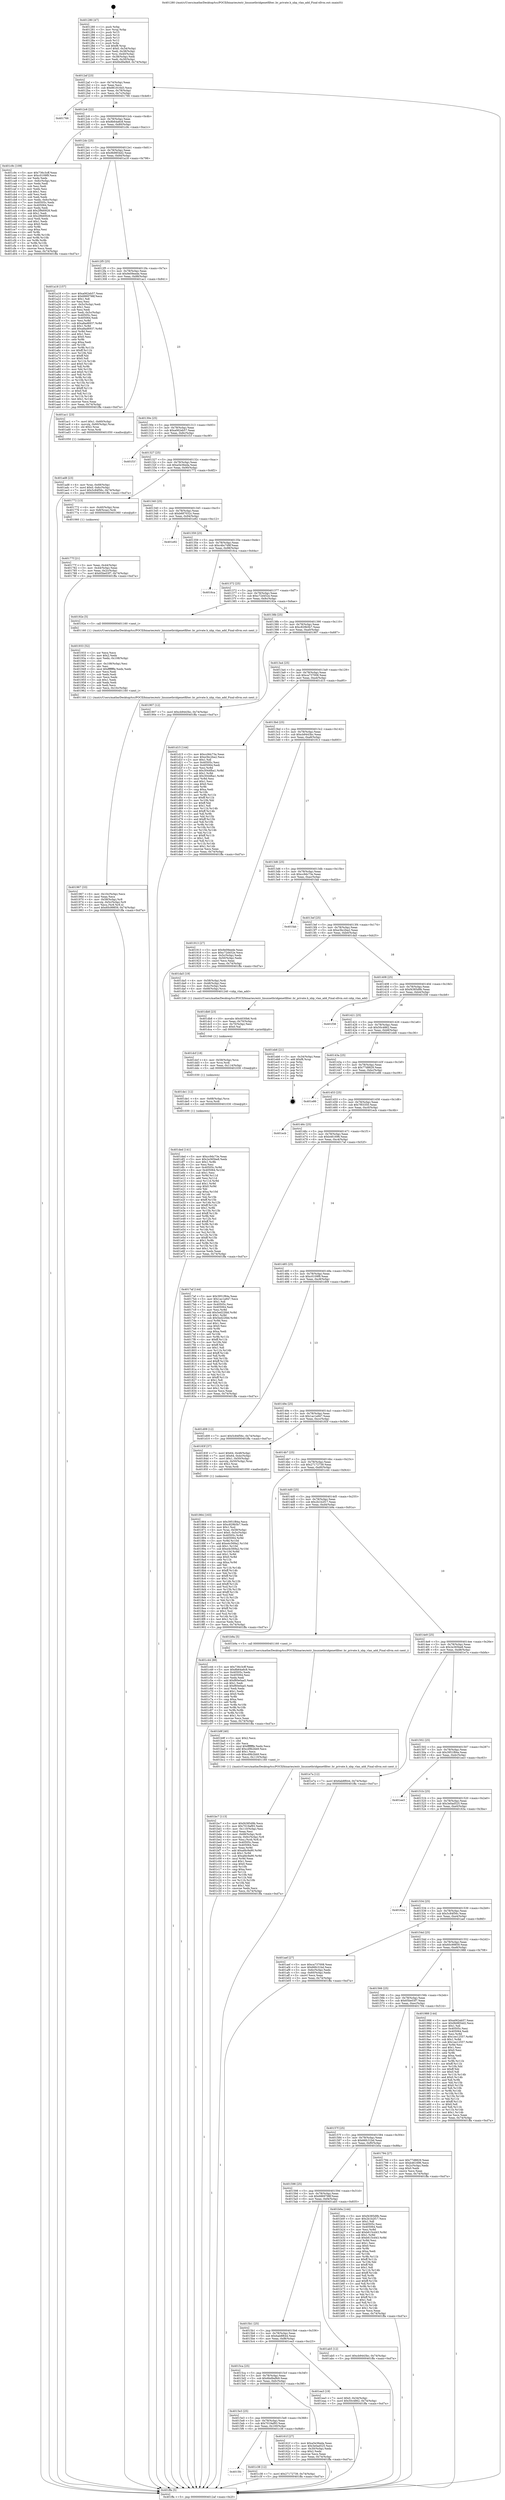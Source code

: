 digraph "0x401280" {
  label = "0x401280 (/mnt/c/Users/mathe/Desktop/tcc/POCII/binaries/extr_linuxnetbridgenetfilter..br_private.h_nbp_vlan_add_Final-ollvm.out::main(0))"
  labelloc = "t"
  node[shape=record]

  Entry [label="",width=0.3,height=0.3,shape=circle,fillcolor=black,style=filled]
  "0x4012af" [label="{
     0x4012af [23]\l
     | [instrs]\l
     &nbsp;&nbsp;0x4012af \<+3\>: mov -0x74(%rbp),%eax\l
     &nbsp;&nbsp;0x4012b2 \<+2\>: mov %eax,%ecx\l
     &nbsp;&nbsp;0x4012b4 \<+6\>: sub $0x861816d3,%ecx\l
     &nbsp;&nbsp;0x4012ba \<+3\>: mov %eax,-0x78(%rbp)\l
     &nbsp;&nbsp;0x4012bd \<+3\>: mov %ecx,-0x7c(%rbp)\l
     &nbsp;&nbsp;0x4012c0 \<+6\>: je 0000000000401766 \<main+0x4e6\>\l
  }"]
  "0x401766" [label="{
     0x401766\l
  }", style=dashed]
  "0x4012c6" [label="{
     0x4012c6 [22]\l
     | [instrs]\l
     &nbsp;&nbsp;0x4012c6 \<+5\>: jmp 00000000004012cb \<main+0x4b\>\l
     &nbsp;&nbsp;0x4012cb \<+3\>: mov -0x78(%rbp),%eax\l
     &nbsp;&nbsp;0x4012ce \<+5\>: sub $0x8b64a6c8,%eax\l
     &nbsp;&nbsp;0x4012d3 \<+3\>: mov %eax,-0x80(%rbp)\l
     &nbsp;&nbsp;0x4012d6 \<+6\>: je 0000000000401c9c \<main+0xa1c\>\l
  }"]
  Exit [label="",width=0.3,height=0.3,shape=circle,fillcolor=black,style=filled,peripheries=2]
  "0x401c9c" [label="{
     0x401c9c [109]\l
     | [instrs]\l
     &nbsp;&nbsp;0x401c9c \<+5\>: mov $0x736c3cff,%eax\l
     &nbsp;&nbsp;0x401ca1 \<+5\>: mov $0xc0109f9,%ecx\l
     &nbsp;&nbsp;0x401ca6 \<+2\>: xor %edx,%edx\l
     &nbsp;&nbsp;0x401ca8 \<+3\>: mov -0x6c(%rbp),%esi\l
     &nbsp;&nbsp;0x401cab \<+2\>: mov %edx,%edi\l
     &nbsp;&nbsp;0x401cad \<+2\>: sub %esi,%edi\l
     &nbsp;&nbsp;0x401caf \<+2\>: mov %edx,%esi\l
     &nbsp;&nbsp;0x401cb1 \<+3\>: sub $0x1,%esi\l
     &nbsp;&nbsp;0x401cb4 \<+2\>: add %esi,%edi\l
     &nbsp;&nbsp;0x401cb6 \<+2\>: sub %edi,%edx\l
     &nbsp;&nbsp;0x401cb8 \<+3\>: mov %edx,-0x6c(%rbp)\l
     &nbsp;&nbsp;0x401cbb \<+7\>: mov 0x40505c,%edx\l
     &nbsp;&nbsp;0x401cc2 \<+7\>: mov 0x405064,%esi\l
     &nbsp;&nbsp;0x401cc9 \<+2\>: mov %edx,%edi\l
     &nbsp;&nbsp;0x401ccb \<+6\>: add $0x2f9d0928,%edi\l
     &nbsp;&nbsp;0x401cd1 \<+3\>: sub $0x1,%edi\l
     &nbsp;&nbsp;0x401cd4 \<+6\>: sub $0x2f9d0928,%edi\l
     &nbsp;&nbsp;0x401cda \<+3\>: imul %edi,%edx\l
     &nbsp;&nbsp;0x401cdd \<+3\>: and $0x1,%edx\l
     &nbsp;&nbsp;0x401ce0 \<+3\>: cmp $0x0,%edx\l
     &nbsp;&nbsp;0x401ce3 \<+4\>: sete %r8b\l
     &nbsp;&nbsp;0x401ce7 \<+3\>: cmp $0xa,%esi\l
     &nbsp;&nbsp;0x401cea \<+4\>: setl %r9b\l
     &nbsp;&nbsp;0x401cee \<+3\>: mov %r8b,%r10b\l
     &nbsp;&nbsp;0x401cf1 \<+3\>: and %r9b,%r10b\l
     &nbsp;&nbsp;0x401cf4 \<+3\>: xor %r9b,%r8b\l
     &nbsp;&nbsp;0x401cf7 \<+3\>: or %r8b,%r10b\l
     &nbsp;&nbsp;0x401cfa \<+4\>: test $0x1,%r10b\l
     &nbsp;&nbsp;0x401cfe \<+3\>: cmovne %ecx,%eax\l
     &nbsp;&nbsp;0x401d01 \<+3\>: mov %eax,-0x74(%rbp)\l
     &nbsp;&nbsp;0x401d04 \<+5\>: jmp 0000000000401ffa \<main+0xd7a\>\l
  }"]
  "0x4012dc" [label="{
     0x4012dc [25]\l
     | [instrs]\l
     &nbsp;&nbsp;0x4012dc \<+5\>: jmp 00000000004012e1 \<main+0x61\>\l
     &nbsp;&nbsp;0x4012e1 \<+3\>: mov -0x78(%rbp),%eax\l
     &nbsp;&nbsp;0x4012e4 \<+5\>: sub $0x9b9854d2,%eax\l
     &nbsp;&nbsp;0x4012e9 \<+6\>: mov %eax,-0x84(%rbp)\l
     &nbsp;&nbsp;0x4012ef \<+6\>: je 0000000000401a18 \<main+0x798\>\l
  }"]
  "0x401ded" [label="{
     0x401ded [141]\l
     | [instrs]\l
     &nbsp;&nbsp;0x401ded \<+5\>: mov $0xcc9dc73e,%eax\l
     &nbsp;&nbsp;0x401df2 \<+5\>: mov $0x2e365be8,%edx\l
     &nbsp;&nbsp;0x401df7 \<+3\>: mov $0x1,%r8b\l
     &nbsp;&nbsp;0x401dfa \<+2\>: xor %esi,%esi\l
     &nbsp;&nbsp;0x401dfc \<+8\>: mov 0x40505c,%r9d\l
     &nbsp;&nbsp;0x401e04 \<+8\>: mov 0x405064,%r10d\l
     &nbsp;&nbsp;0x401e0c \<+3\>: sub $0x1,%esi\l
     &nbsp;&nbsp;0x401e0f \<+3\>: mov %r9d,%r11d\l
     &nbsp;&nbsp;0x401e12 \<+3\>: add %esi,%r11d\l
     &nbsp;&nbsp;0x401e15 \<+4\>: imul %r11d,%r9d\l
     &nbsp;&nbsp;0x401e19 \<+4\>: and $0x1,%r9d\l
     &nbsp;&nbsp;0x401e1d \<+4\>: cmp $0x0,%r9d\l
     &nbsp;&nbsp;0x401e21 \<+3\>: sete %bl\l
     &nbsp;&nbsp;0x401e24 \<+4\>: cmp $0xa,%r10d\l
     &nbsp;&nbsp;0x401e28 \<+4\>: setl %r14b\l
     &nbsp;&nbsp;0x401e2c \<+3\>: mov %bl,%r15b\l
     &nbsp;&nbsp;0x401e2f \<+4\>: xor $0xff,%r15b\l
     &nbsp;&nbsp;0x401e33 \<+3\>: mov %r14b,%r12b\l
     &nbsp;&nbsp;0x401e36 \<+4\>: xor $0xff,%r12b\l
     &nbsp;&nbsp;0x401e3a \<+4\>: xor $0x1,%r8b\l
     &nbsp;&nbsp;0x401e3e \<+3\>: mov %r15b,%r13b\l
     &nbsp;&nbsp;0x401e41 \<+4\>: and $0xff,%r13b\l
     &nbsp;&nbsp;0x401e45 \<+3\>: and %r8b,%bl\l
     &nbsp;&nbsp;0x401e48 \<+3\>: mov %r12b,%cl\l
     &nbsp;&nbsp;0x401e4b \<+3\>: and $0xff,%cl\l
     &nbsp;&nbsp;0x401e4e \<+3\>: and %r8b,%r14b\l
     &nbsp;&nbsp;0x401e51 \<+3\>: or %bl,%r13b\l
     &nbsp;&nbsp;0x401e54 \<+3\>: or %r14b,%cl\l
     &nbsp;&nbsp;0x401e57 \<+3\>: xor %cl,%r13b\l
     &nbsp;&nbsp;0x401e5a \<+3\>: or %r12b,%r15b\l
     &nbsp;&nbsp;0x401e5d \<+4\>: xor $0xff,%r15b\l
     &nbsp;&nbsp;0x401e61 \<+4\>: or $0x1,%r8b\l
     &nbsp;&nbsp;0x401e65 \<+3\>: and %r8b,%r15b\l
     &nbsp;&nbsp;0x401e68 \<+3\>: or %r15b,%r13b\l
     &nbsp;&nbsp;0x401e6b \<+4\>: test $0x1,%r13b\l
     &nbsp;&nbsp;0x401e6f \<+3\>: cmovne %edx,%eax\l
     &nbsp;&nbsp;0x401e72 \<+3\>: mov %eax,-0x74(%rbp)\l
     &nbsp;&nbsp;0x401e75 \<+5\>: jmp 0000000000401ffa \<main+0xd7a\>\l
  }"]
  "0x401a18" [label="{
     0x401a18 [157]\l
     | [instrs]\l
     &nbsp;&nbsp;0x401a18 \<+5\>: mov $0xa062eb57,%eax\l
     &nbsp;&nbsp;0x401a1d \<+5\>: mov $0x6869798f,%ecx\l
     &nbsp;&nbsp;0x401a22 \<+2\>: mov $0x1,%dl\l
     &nbsp;&nbsp;0x401a24 \<+2\>: xor %esi,%esi\l
     &nbsp;&nbsp;0x401a26 \<+3\>: mov -0x5c(%rbp),%edi\l
     &nbsp;&nbsp;0x401a29 \<+3\>: sub $0x1,%esi\l
     &nbsp;&nbsp;0x401a2c \<+2\>: sub %esi,%edi\l
     &nbsp;&nbsp;0x401a2e \<+3\>: mov %edi,-0x5c(%rbp)\l
     &nbsp;&nbsp;0x401a31 \<+7\>: mov 0x40505c,%esi\l
     &nbsp;&nbsp;0x401a38 \<+7\>: mov 0x405064,%edi\l
     &nbsp;&nbsp;0x401a3f \<+3\>: mov %esi,%r8d\l
     &nbsp;&nbsp;0x401a42 \<+7\>: sub $0xa8ad6937,%r8d\l
     &nbsp;&nbsp;0x401a49 \<+4\>: sub $0x1,%r8d\l
     &nbsp;&nbsp;0x401a4d \<+7\>: add $0xa8ad6937,%r8d\l
     &nbsp;&nbsp;0x401a54 \<+4\>: imul %r8d,%esi\l
     &nbsp;&nbsp;0x401a58 \<+3\>: and $0x1,%esi\l
     &nbsp;&nbsp;0x401a5b \<+3\>: cmp $0x0,%esi\l
     &nbsp;&nbsp;0x401a5e \<+4\>: sete %r9b\l
     &nbsp;&nbsp;0x401a62 \<+3\>: cmp $0xa,%edi\l
     &nbsp;&nbsp;0x401a65 \<+4\>: setl %r10b\l
     &nbsp;&nbsp;0x401a69 \<+3\>: mov %r9b,%r11b\l
     &nbsp;&nbsp;0x401a6c \<+4\>: xor $0xff,%r11b\l
     &nbsp;&nbsp;0x401a70 \<+3\>: mov %r10b,%bl\l
     &nbsp;&nbsp;0x401a73 \<+3\>: xor $0xff,%bl\l
     &nbsp;&nbsp;0x401a76 \<+3\>: xor $0x0,%dl\l
     &nbsp;&nbsp;0x401a79 \<+3\>: mov %r11b,%r14b\l
     &nbsp;&nbsp;0x401a7c \<+4\>: and $0x0,%r14b\l
     &nbsp;&nbsp;0x401a80 \<+3\>: and %dl,%r9b\l
     &nbsp;&nbsp;0x401a83 \<+3\>: mov %bl,%r15b\l
     &nbsp;&nbsp;0x401a86 \<+4\>: and $0x0,%r15b\l
     &nbsp;&nbsp;0x401a8a \<+3\>: and %dl,%r10b\l
     &nbsp;&nbsp;0x401a8d \<+3\>: or %r9b,%r14b\l
     &nbsp;&nbsp;0x401a90 \<+3\>: or %r10b,%r15b\l
     &nbsp;&nbsp;0x401a93 \<+3\>: xor %r15b,%r14b\l
     &nbsp;&nbsp;0x401a96 \<+3\>: or %bl,%r11b\l
     &nbsp;&nbsp;0x401a99 \<+4\>: xor $0xff,%r11b\l
     &nbsp;&nbsp;0x401a9d \<+3\>: or $0x0,%dl\l
     &nbsp;&nbsp;0x401aa0 \<+3\>: and %dl,%r11b\l
     &nbsp;&nbsp;0x401aa3 \<+3\>: or %r11b,%r14b\l
     &nbsp;&nbsp;0x401aa6 \<+4\>: test $0x1,%r14b\l
     &nbsp;&nbsp;0x401aaa \<+3\>: cmovne %ecx,%eax\l
     &nbsp;&nbsp;0x401aad \<+3\>: mov %eax,-0x74(%rbp)\l
     &nbsp;&nbsp;0x401ab0 \<+5\>: jmp 0000000000401ffa \<main+0xd7a\>\l
  }"]
  "0x4012f5" [label="{
     0x4012f5 [25]\l
     | [instrs]\l
     &nbsp;&nbsp;0x4012f5 \<+5\>: jmp 00000000004012fa \<main+0x7a\>\l
     &nbsp;&nbsp;0x4012fa \<+3\>: mov -0x78(%rbp),%eax\l
     &nbsp;&nbsp;0x4012fd \<+5\>: sub $0x9e09eede,%eax\l
     &nbsp;&nbsp;0x401302 \<+6\>: mov %eax,-0x88(%rbp)\l
     &nbsp;&nbsp;0x401308 \<+6\>: je 0000000000401ac1 \<main+0x841\>\l
  }"]
  "0x401de1" [label="{
     0x401de1 [12]\l
     | [instrs]\l
     &nbsp;&nbsp;0x401de1 \<+4\>: mov -0x68(%rbp),%rcx\l
     &nbsp;&nbsp;0x401de5 \<+3\>: mov %rcx,%rdi\l
     &nbsp;&nbsp;0x401de8 \<+5\>: call 0000000000401030 \<free@plt\>\l
     | [calls]\l
     &nbsp;&nbsp;0x401030 \{1\} (unknown)\l
  }"]
  "0x401ac1" [label="{
     0x401ac1 [23]\l
     | [instrs]\l
     &nbsp;&nbsp;0x401ac1 \<+7\>: movl $0x1,-0x60(%rbp)\l
     &nbsp;&nbsp;0x401ac8 \<+4\>: movslq -0x60(%rbp),%rax\l
     &nbsp;&nbsp;0x401acc \<+4\>: shl $0x2,%rax\l
     &nbsp;&nbsp;0x401ad0 \<+3\>: mov %rax,%rdi\l
     &nbsp;&nbsp;0x401ad3 \<+5\>: call 0000000000401050 \<malloc@plt\>\l
     | [calls]\l
     &nbsp;&nbsp;0x401050 \{1\} (unknown)\l
  }"]
  "0x40130e" [label="{
     0x40130e [25]\l
     | [instrs]\l
     &nbsp;&nbsp;0x40130e \<+5\>: jmp 0000000000401313 \<main+0x93\>\l
     &nbsp;&nbsp;0x401313 \<+3\>: mov -0x78(%rbp),%eax\l
     &nbsp;&nbsp;0x401316 \<+5\>: sub $0xa062eb57,%eax\l
     &nbsp;&nbsp;0x40131b \<+6\>: mov %eax,-0x8c(%rbp)\l
     &nbsp;&nbsp;0x401321 \<+6\>: je 0000000000401f1f \<main+0xc9f\>\l
  }"]
  "0x401dcf" [label="{
     0x401dcf [18]\l
     | [instrs]\l
     &nbsp;&nbsp;0x401dcf \<+4\>: mov -0x58(%rbp),%rcx\l
     &nbsp;&nbsp;0x401dd3 \<+3\>: mov %rcx,%rdi\l
     &nbsp;&nbsp;0x401dd6 \<+6\>: mov %eax,-0x114(%rbp)\l
     &nbsp;&nbsp;0x401ddc \<+5\>: call 0000000000401030 \<free@plt\>\l
     | [calls]\l
     &nbsp;&nbsp;0x401030 \{1\} (unknown)\l
  }"]
  "0x401f1f" [label="{
     0x401f1f\l
  }", style=dashed]
  "0x401327" [label="{
     0x401327 [25]\l
     | [instrs]\l
     &nbsp;&nbsp;0x401327 \<+5\>: jmp 000000000040132c \<main+0xac\>\l
     &nbsp;&nbsp;0x40132c \<+3\>: mov -0x78(%rbp),%eax\l
     &nbsp;&nbsp;0x40132f \<+5\>: sub $0xa5e36eda,%eax\l
     &nbsp;&nbsp;0x401334 \<+6\>: mov %eax,-0x90(%rbp)\l
     &nbsp;&nbsp;0x40133a \<+6\>: je 0000000000401772 \<main+0x4f2\>\l
  }"]
  "0x401db8" [label="{
     0x401db8 [23]\l
     | [instrs]\l
     &nbsp;&nbsp;0x401db8 \<+10\>: movabs $0x4030b6,%rdi\l
     &nbsp;&nbsp;0x401dc2 \<+3\>: mov %eax,-0x70(%rbp)\l
     &nbsp;&nbsp;0x401dc5 \<+3\>: mov -0x70(%rbp),%esi\l
     &nbsp;&nbsp;0x401dc8 \<+2\>: mov $0x0,%al\l
     &nbsp;&nbsp;0x401dca \<+5\>: call 0000000000401040 \<printf@plt\>\l
     | [calls]\l
     &nbsp;&nbsp;0x401040 \{1\} (unknown)\l
  }"]
  "0x401772" [label="{
     0x401772 [13]\l
     | [instrs]\l
     &nbsp;&nbsp;0x401772 \<+4\>: mov -0x40(%rbp),%rax\l
     &nbsp;&nbsp;0x401776 \<+4\>: mov 0x8(%rax),%rdi\l
     &nbsp;&nbsp;0x40177a \<+5\>: call 0000000000401060 \<atoi@plt\>\l
     | [calls]\l
     &nbsp;&nbsp;0x401060 \{1\} (unknown)\l
  }"]
  "0x401340" [label="{
     0x401340 [25]\l
     | [instrs]\l
     &nbsp;&nbsp;0x401340 \<+5\>: jmp 0000000000401345 \<main+0xc5\>\l
     &nbsp;&nbsp;0x401345 \<+3\>: mov -0x78(%rbp),%eax\l
     &nbsp;&nbsp;0x401348 \<+5\>: sub $0xb687032c,%eax\l
     &nbsp;&nbsp;0x40134d \<+6\>: mov %eax,-0x94(%rbp)\l
     &nbsp;&nbsp;0x401353 \<+6\>: je 0000000000401e92 \<main+0xc12\>\l
  }"]
  "0x4015fc" [label="{
     0x4015fc\l
  }", style=dashed]
  "0x401e92" [label="{
     0x401e92\l
  }", style=dashed]
  "0x401359" [label="{
     0x401359 [25]\l
     | [instrs]\l
     &nbsp;&nbsp;0x401359 \<+5\>: jmp 000000000040135e \<main+0xde\>\l
     &nbsp;&nbsp;0x40135e \<+3\>: mov -0x78(%rbp),%eax\l
     &nbsp;&nbsp;0x401361 \<+5\>: sub $0xc4bc7d9f,%eax\l
     &nbsp;&nbsp;0x401366 \<+6\>: mov %eax,-0x98(%rbp)\l
     &nbsp;&nbsp;0x40136c \<+6\>: je 00000000004016ca \<main+0x44a\>\l
  }"]
  "0x401c38" [label="{
     0x401c38 [12]\l
     | [instrs]\l
     &nbsp;&nbsp;0x401c38 \<+7\>: movl $0x27172739,-0x74(%rbp)\l
     &nbsp;&nbsp;0x401c3f \<+5\>: jmp 0000000000401ffa \<main+0xd7a\>\l
  }"]
  "0x4016ca" [label="{
     0x4016ca\l
  }", style=dashed]
  "0x401372" [label="{
     0x401372 [25]\l
     | [instrs]\l
     &nbsp;&nbsp;0x401372 \<+5\>: jmp 0000000000401377 \<main+0xf7\>\l
     &nbsp;&nbsp;0x401377 \<+3\>: mov -0x78(%rbp),%eax\l
     &nbsp;&nbsp;0x40137a \<+5\>: sub $0xc72d452e,%eax\l
     &nbsp;&nbsp;0x40137f \<+6\>: mov %eax,-0x9c(%rbp)\l
     &nbsp;&nbsp;0x401385 \<+6\>: je 000000000040192e \<main+0x6ae\>\l
  }"]
  "0x401bc7" [label="{
     0x401bc7 [113]\l
     | [instrs]\l
     &nbsp;&nbsp;0x401bc7 \<+5\>: mov $0xf4385d9b,%ecx\l
     &nbsp;&nbsp;0x401bcc \<+5\>: mov $0x7019af93,%edx\l
     &nbsp;&nbsp;0x401bd1 \<+6\>: mov -0x110(%rbp),%esi\l
     &nbsp;&nbsp;0x401bd7 \<+3\>: imul %eax,%esi\l
     &nbsp;&nbsp;0x401bda \<+4\>: mov -0x68(%rbp),%rdi\l
     &nbsp;&nbsp;0x401bde \<+4\>: movslq -0x6c(%rbp),%r8\l
     &nbsp;&nbsp;0x401be2 \<+4\>: mov %esi,(%rdi,%r8,4)\l
     &nbsp;&nbsp;0x401be6 \<+7\>: mov 0x40505c,%eax\l
     &nbsp;&nbsp;0x401bed \<+7\>: mov 0x405064,%esi\l
     &nbsp;&nbsp;0x401bf4 \<+3\>: mov %eax,%r9d\l
     &nbsp;&nbsp;0x401bf7 \<+7\>: add $0xafdc9a90,%r9d\l
     &nbsp;&nbsp;0x401bfe \<+4\>: sub $0x1,%r9d\l
     &nbsp;&nbsp;0x401c02 \<+7\>: sub $0xafdc9a90,%r9d\l
     &nbsp;&nbsp;0x401c09 \<+4\>: imul %r9d,%eax\l
     &nbsp;&nbsp;0x401c0d \<+3\>: and $0x1,%eax\l
     &nbsp;&nbsp;0x401c10 \<+3\>: cmp $0x0,%eax\l
     &nbsp;&nbsp;0x401c13 \<+4\>: sete %r10b\l
     &nbsp;&nbsp;0x401c17 \<+3\>: cmp $0xa,%esi\l
     &nbsp;&nbsp;0x401c1a \<+4\>: setl %r11b\l
     &nbsp;&nbsp;0x401c1e \<+3\>: mov %r10b,%bl\l
     &nbsp;&nbsp;0x401c21 \<+3\>: and %r11b,%bl\l
     &nbsp;&nbsp;0x401c24 \<+3\>: xor %r11b,%r10b\l
     &nbsp;&nbsp;0x401c27 \<+3\>: or %r10b,%bl\l
     &nbsp;&nbsp;0x401c2a \<+3\>: test $0x1,%bl\l
     &nbsp;&nbsp;0x401c2d \<+3\>: cmovne %edx,%ecx\l
     &nbsp;&nbsp;0x401c30 \<+3\>: mov %ecx,-0x74(%rbp)\l
     &nbsp;&nbsp;0x401c33 \<+5\>: jmp 0000000000401ffa \<main+0xd7a\>\l
  }"]
  "0x40192e" [label="{
     0x40192e [5]\l
     | [instrs]\l
     &nbsp;&nbsp;0x40192e \<+5\>: call 0000000000401160 \<next_i\>\l
     | [calls]\l
     &nbsp;&nbsp;0x401160 \{1\} (/mnt/c/Users/mathe/Desktop/tcc/POCII/binaries/extr_linuxnetbridgenetfilter..br_private.h_nbp_vlan_add_Final-ollvm.out::next_i)\l
  }"]
  "0x40138b" [label="{
     0x40138b [25]\l
     | [instrs]\l
     &nbsp;&nbsp;0x40138b \<+5\>: jmp 0000000000401390 \<main+0x110\>\l
     &nbsp;&nbsp;0x401390 \<+3\>: mov -0x78(%rbp),%eax\l
     &nbsp;&nbsp;0x401393 \<+5\>: sub $0xc829b5b7,%eax\l
     &nbsp;&nbsp;0x401398 \<+6\>: mov %eax,-0xa0(%rbp)\l
     &nbsp;&nbsp;0x40139e \<+6\>: je 0000000000401907 \<main+0x687\>\l
  }"]
  "0x401b9f" [label="{
     0x401b9f [40]\l
     | [instrs]\l
     &nbsp;&nbsp;0x401b9f \<+5\>: mov $0x2,%ecx\l
     &nbsp;&nbsp;0x401ba4 \<+1\>: cltd\l
     &nbsp;&nbsp;0x401ba5 \<+2\>: idiv %ecx\l
     &nbsp;&nbsp;0x401ba7 \<+6\>: imul $0xfffffffe,%edx,%ecx\l
     &nbsp;&nbsp;0x401bad \<+6\>: add $0xcd9b2bb9,%ecx\l
     &nbsp;&nbsp;0x401bb3 \<+3\>: add $0x1,%ecx\l
     &nbsp;&nbsp;0x401bb6 \<+6\>: sub $0xcd9b2bb9,%ecx\l
     &nbsp;&nbsp;0x401bbc \<+6\>: mov %ecx,-0x110(%rbp)\l
     &nbsp;&nbsp;0x401bc2 \<+5\>: call 0000000000401160 \<next_i\>\l
     | [calls]\l
     &nbsp;&nbsp;0x401160 \{1\} (/mnt/c/Users/mathe/Desktop/tcc/POCII/binaries/extr_linuxnetbridgenetfilter..br_private.h_nbp_vlan_add_Final-ollvm.out::next_i)\l
  }"]
  "0x401907" [label="{
     0x401907 [12]\l
     | [instrs]\l
     &nbsp;&nbsp;0x401907 \<+7\>: movl $0xcb9443bc,-0x74(%rbp)\l
     &nbsp;&nbsp;0x40190e \<+5\>: jmp 0000000000401ffa \<main+0xd7a\>\l
  }"]
  "0x4013a4" [label="{
     0x4013a4 [25]\l
     | [instrs]\l
     &nbsp;&nbsp;0x4013a4 \<+5\>: jmp 00000000004013a9 \<main+0x129\>\l
     &nbsp;&nbsp;0x4013a9 \<+3\>: mov -0x78(%rbp),%eax\l
     &nbsp;&nbsp;0x4013ac \<+5\>: sub $0xca737008,%eax\l
     &nbsp;&nbsp;0x4013b1 \<+6\>: mov %eax,-0xa4(%rbp)\l
     &nbsp;&nbsp;0x4013b7 \<+6\>: je 0000000000401d15 \<main+0xa95\>\l
  }"]
  "0x401ad8" [label="{
     0x401ad8 [23]\l
     | [instrs]\l
     &nbsp;&nbsp;0x401ad8 \<+4\>: mov %rax,-0x68(%rbp)\l
     &nbsp;&nbsp;0x401adc \<+7\>: movl $0x0,-0x6c(%rbp)\l
     &nbsp;&nbsp;0x401ae3 \<+7\>: movl $0x5c84f56c,-0x74(%rbp)\l
     &nbsp;&nbsp;0x401aea \<+5\>: jmp 0000000000401ffa \<main+0xd7a\>\l
  }"]
  "0x401d15" [label="{
     0x401d15 [144]\l
     | [instrs]\l
     &nbsp;&nbsp;0x401d15 \<+5\>: mov $0xcc9dc73e,%eax\l
     &nbsp;&nbsp;0x401d1a \<+5\>: mov $0xe3bc2ba2,%ecx\l
     &nbsp;&nbsp;0x401d1f \<+2\>: mov $0x1,%dl\l
     &nbsp;&nbsp;0x401d21 \<+7\>: mov 0x40505c,%esi\l
     &nbsp;&nbsp;0x401d28 \<+7\>: mov 0x405064,%edi\l
     &nbsp;&nbsp;0x401d2f \<+3\>: mov %esi,%r8d\l
     &nbsp;&nbsp;0x401d32 \<+7\>: sub $0x3044fba1,%r8d\l
     &nbsp;&nbsp;0x401d39 \<+4\>: sub $0x1,%r8d\l
     &nbsp;&nbsp;0x401d3d \<+7\>: add $0x3044fba1,%r8d\l
     &nbsp;&nbsp;0x401d44 \<+4\>: imul %r8d,%esi\l
     &nbsp;&nbsp;0x401d48 \<+3\>: and $0x1,%esi\l
     &nbsp;&nbsp;0x401d4b \<+3\>: cmp $0x0,%esi\l
     &nbsp;&nbsp;0x401d4e \<+4\>: sete %r9b\l
     &nbsp;&nbsp;0x401d52 \<+3\>: cmp $0xa,%edi\l
     &nbsp;&nbsp;0x401d55 \<+4\>: setl %r10b\l
     &nbsp;&nbsp;0x401d59 \<+3\>: mov %r9b,%r11b\l
     &nbsp;&nbsp;0x401d5c \<+4\>: xor $0xff,%r11b\l
     &nbsp;&nbsp;0x401d60 \<+3\>: mov %r10b,%bl\l
     &nbsp;&nbsp;0x401d63 \<+3\>: xor $0xff,%bl\l
     &nbsp;&nbsp;0x401d66 \<+3\>: xor $0x1,%dl\l
     &nbsp;&nbsp;0x401d69 \<+3\>: mov %r11b,%r14b\l
     &nbsp;&nbsp;0x401d6c \<+4\>: and $0xff,%r14b\l
     &nbsp;&nbsp;0x401d70 \<+3\>: and %dl,%r9b\l
     &nbsp;&nbsp;0x401d73 \<+3\>: mov %bl,%r15b\l
     &nbsp;&nbsp;0x401d76 \<+4\>: and $0xff,%r15b\l
     &nbsp;&nbsp;0x401d7a \<+3\>: and %dl,%r10b\l
     &nbsp;&nbsp;0x401d7d \<+3\>: or %r9b,%r14b\l
     &nbsp;&nbsp;0x401d80 \<+3\>: or %r10b,%r15b\l
     &nbsp;&nbsp;0x401d83 \<+3\>: xor %r15b,%r14b\l
     &nbsp;&nbsp;0x401d86 \<+3\>: or %bl,%r11b\l
     &nbsp;&nbsp;0x401d89 \<+4\>: xor $0xff,%r11b\l
     &nbsp;&nbsp;0x401d8d \<+3\>: or $0x1,%dl\l
     &nbsp;&nbsp;0x401d90 \<+3\>: and %dl,%r11b\l
     &nbsp;&nbsp;0x401d93 \<+3\>: or %r11b,%r14b\l
     &nbsp;&nbsp;0x401d96 \<+4\>: test $0x1,%r14b\l
     &nbsp;&nbsp;0x401d9a \<+3\>: cmovne %ecx,%eax\l
     &nbsp;&nbsp;0x401d9d \<+3\>: mov %eax,-0x74(%rbp)\l
     &nbsp;&nbsp;0x401da0 \<+5\>: jmp 0000000000401ffa \<main+0xd7a\>\l
  }"]
  "0x4013bd" [label="{
     0x4013bd [25]\l
     | [instrs]\l
     &nbsp;&nbsp;0x4013bd \<+5\>: jmp 00000000004013c2 \<main+0x142\>\l
     &nbsp;&nbsp;0x4013c2 \<+3\>: mov -0x78(%rbp),%eax\l
     &nbsp;&nbsp;0x4013c5 \<+5\>: sub $0xcb9443bc,%eax\l
     &nbsp;&nbsp;0x4013ca \<+6\>: mov %eax,-0xa8(%rbp)\l
     &nbsp;&nbsp;0x4013d0 \<+6\>: je 0000000000401913 \<main+0x693\>\l
  }"]
  "0x401967" [label="{
     0x401967 [33]\l
     | [instrs]\l
     &nbsp;&nbsp;0x401967 \<+6\>: mov -0x10c(%rbp),%ecx\l
     &nbsp;&nbsp;0x40196d \<+3\>: imul %eax,%ecx\l
     &nbsp;&nbsp;0x401970 \<+4\>: mov -0x58(%rbp),%r8\l
     &nbsp;&nbsp;0x401974 \<+4\>: movslq -0x5c(%rbp),%r9\l
     &nbsp;&nbsp;0x401978 \<+4\>: mov %ecx,(%r8,%r9,4)\l
     &nbsp;&nbsp;0x40197c \<+7\>: movl $0x60c99859,-0x74(%rbp)\l
     &nbsp;&nbsp;0x401983 \<+5\>: jmp 0000000000401ffa \<main+0xd7a\>\l
  }"]
  "0x401913" [label="{
     0x401913 [27]\l
     | [instrs]\l
     &nbsp;&nbsp;0x401913 \<+5\>: mov $0x9e09eede,%eax\l
     &nbsp;&nbsp;0x401918 \<+5\>: mov $0xc72d452e,%ecx\l
     &nbsp;&nbsp;0x40191d \<+3\>: mov -0x5c(%rbp),%edx\l
     &nbsp;&nbsp;0x401920 \<+3\>: cmp -0x50(%rbp),%edx\l
     &nbsp;&nbsp;0x401923 \<+3\>: cmovl %ecx,%eax\l
     &nbsp;&nbsp;0x401926 \<+3\>: mov %eax,-0x74(%rbp)\l
     &nbsp;&nbsp;0x401929 \<+5\>: jmp 0000000000401ffa \<main+0xd7a\>\l
  }"]
  "0x4013d6" [label="{
     0x4013d6 [25]\l
     | [instrs]\l
     &nbsp;&nbsp;0x4013d6 \<+5\>: jmp 00000000004013db \<main+0x15b\>\l
     &nbsp;&nbsp;0x4013db \<+3\>: mov -0x78(%rbp),%eax\l
     &nbsp;&nbsp;0x4013de \<+5\>: sub $0xcc9dc73e,%eax\l
     &nbsp;&nbsp;0x4013e3 \<+6\>: mov %eax,-0xac(%rbp)\l
     &nbsp;&nbsp;0x4013e9 \<+6\>: je 0000000000401fab \<main+0xd2b\>\l
  }"]
  "0x401933" [label="{
     0x401933 [52]\l
     | [instrs]\l
     &nbsp;&nbsp;0x401933 \<+2\>: xor %ecx,%ecx\l
     &nbsp;&nbsp;0x401935 \<+5\>: mov $0x2,%edx\l
     &nbsp;&nbsp;0x40193a \<+6\>: mov %edx,-0x108(%rbp)\l
     &nbsp;&nbsp;0x401940 \<+1\>: cltd\l
     &nbsp;&nbsp;0x401941 \<+6\>: mov -0x108(%rbp),%esi\l
     &nbsp;&nbsp;0x401947 \<+2\>: idiv %esi\l
     &nbsp;&nbsp;0x401949 \<+6\>: imul $0xfffffffe,%edx,%edx\l
     &nbsp;&nbsp;0x40194f \<+2\>: mov %ecx,%edi\l
     &nbsp;&nbsp;0x401951 \<+2\>: sub %edx,%edi\l
     &nbsp;&nbsp;0x401953 \<+2\>: mov %ecx,%edx\l
     &nbsp;&nbsp;0x401955 \<+3\>: sub $0x1,%edx\l
     &nbsp;&nbsp;0x401958 \<+2\>: add %edx,%edi\l
     &nbsp;&nbsp;0x40195a \<+2\>: sub %edi,%ecx\l
     &nbsp;&nbsp;0x40195c \<+6\>: mov %ecx,-0x10c(%rbp)\l
     &nbsp;&nbsp;0x401962 \<+5\>: call 0000000000401160 \<next_i\>\l
     | [calls]\l
     &nbsp;&nbsp;0x401160 \{1\} (/mnt/c/Users/mathe/Desktop/tcc/POCII/binaries/extr_linuxnetbridgenetfilter..br_private.h_nbp_vlan_add_Final-ollvm.out::next_i)\l
  }"]
  "0x401fab" [label="{
     0x401fab\l
  }", style=dashed]
  "0x4013ef" [label="{
     0x4013ef [25]\l
     | [instrs]\l
     &nbsp;&nbsp;0x4013ef \<+5\>: jmp 00000000004013f4 \<main+0x174\>\l
     &nbsp;&nbsp;0x4013f4 \<+3\>: mov -0x78(%rbp),%eax\l
     &nbsp;&nbsp;0x4013f7 \<+5\>: sub $0xe3bc2ba2,%eax\l
     &nbsp;&nbsp;0x4013fc \<+6\>: mov %eax,-0xb0(%rbp)\l
     &nbsp;&nbsp;0x401402 \<+6\>: je 0000000000401da5 \<main+0xb25\>\l
  }"]
  "0x401864" [label="{
     0x401864 [163]\l
     | [instrs]\l
     &nbsp;&nbsp;0x401864 \<+5\>: mov $0x3951f84a,%ecx\l
     &nbsp;&nbsp;0x401869 \<+5\>: mov $0xc829b5b7,%edx\l
     &nbsp;&nbsp;0x40186e \<+3\>: mov $0x1,%sil\l
     &nbsp;&nbsp;0x401871 \<+4\>: mov %rax,-0x58(%rbp)\l
     &nbsp;&nbsp;0x401875 \<+7\>: movl $0x0,-0x5c(%rbp)\l
     &nbsp;&nbsp;0x40187c \<+8\>: mov 0x40505c,%r8d\l
     &nbsp;&nbsp;0x401884 \<+8\>: mov 0x405064,%r9d\l
     &nbsp;&nbsp;0x40188c \<+3\>: mov %r8d,%r10d\l
     &nbsp;&nbsp;0x40188f \<+7\>: add $0xe4c569a2,%r10d\l
     &nbsp;&nbsp;0x401896 \<+4\>: sub $0x1,%r10d\l
     &nbsp;&nbsp;0x40189a \<+7\>: sub $0xe4c569a2,%r10d\l
     &nbsp;&nbsp;0x4018a1 \<+4\>: imul %r10d,%r8d\l
     &nbsp;&nbsp;0x4018a5 \<+4\>: and $0x1,%r8d\l
     &nbsp;&nbsp;0x4018a9 \<+4\>: cmp $0x0,%r8d\l
     &nbsp;&nbsp;0x4018ad \<+4\>: sete %r11b\l
     &nbsp;&nbsp;0x4018b1 \<+4\>: cmp $0xa,%r9d\l
     &nbsp;&nbsp;0x4018b5 \<+3\>: setl %bl\l
     &nbsp;&nbsp;0x4018b8 \<+3\>: mov %r11b,%r14b\l
     &nbsp;&nbsp;0x4018bb \<+4\>: xor $0xff,%r14b\l
     &nbsp;&nbsp;0x4018bf \<+3\>: mov %bl,%r15b\l
     &nbsp;&nbsp;0x4018c2 \<+4\>: xor $0xff,%r15b\l
     &nbsp;&nbsp;0x4018c6 \<+4\>: xor $0x1,%sil\l
     &nbsp;&nbsp;0x4018ca \<+3\>: mov %r14b,%r12b\l
     &nbsp;&nbsp;0x4018cd \<+4\>: and $0xff,%r12b\l
     &nbsp;&nbsp;0x4018d1 \<+3\>: and %sil,%r11b\l
     &nbsp;&nbsp;0x4018d4 \<+3\>: mov %r15b,%r13b\l
     &nbsp;&nbsp;0x4018d7 \<+4\>: and $0xff,%r13b\l
     &nbsp;&nbsp;0x4018db \<+3\>: and %sil,%bl\l
     &nbsp;&nbsp;0x4018de \<+3\>: or %r11b,%r12b\l
     &nbsp;&nbsp;0x4018e1 \<+3\>: or %bl,%r13b\l
     &nbsp;&nbsp;0x4018e4 \<+3\>: xor %r13b,%r12b\l
     &nbsp;&nbsp;0x4018e7 \<+3\>: or %r15b,%r14b\l
     &nbsp;&nbsp;0x4018ea \<+4\>: xor $0xff,%r14b\l
     &nbsp;&nbsp;0x4018ee \<+4\>: or $0x1,%sil\l
     &nbsp;&nbsp;0x4018f2 \<+3\>: and %sil,%r14b\l
     &nbsp;&nbsp;0x4018f5 \<+3\>: or %r14b,%r12b\l
     &nbsp;&nbsp;0x4018f8 \<+4\>: test $0x1,%r12b\l
     &nbsp;&nbsp;0x4018fc \<+3\>: cmovne %edx,%ecx\l
     &nbsp;&nbsp;0x4018ff \<+3\>: mov %ecx,-0x74(%rbp)\l
     &nbsp;&nbsp;0x401902 \<+5\>: jmp 0000000000401ffa \<main+0xd7a\>\l
  }"]
  "0x401da5" [label="{
     0x401da5 [19]\l
     | [instrs]\l
     &nbsp;&nbsp;0x401da5 \<+4\>: mov -0x58(%rbp),%rdi\l
     &nbsp;&nbsp;0x401da9 \<+3\>: mov -0x48(%rbp),%esi\l
     &nbsp;&nbsp;0x401dac \<+3\>: mov -0x4c(%rbp),%edx\l
     &nbsp;&nbsp;0x401daf \<+4\>: mov -0x68(%rbp),%rcx\l
     &nbsp;&nbsp;0x401db3 \<+5\>: call 0000000000401240 \<nbp_vlan_add\>\l
     | [calls]\l
     &nbsp;&nbsp;0x401240 \{1\} (/mnt/c/Users/mathe/Desktop/tcc/POCII/binaries/extr_linuxnetbridgenetfilter..br_private.h_nbp_vlan_add_Final-ollvm.out::nbp_vlan_add)\l
  }"]
  "0x401408" [label="{
     0x401408 [25]\l
     | [instrs]\l
     &nbsp;&nbsp;0x401408 \<+5\>: jmp 000000000040140d \<main+0x18d\>\l
     &nbsp;&nbsp;0x40140d \<+3\>: mov -0x78(%rbp),%eax\l
     &nbsp;&nbsp;0x401410 \<+5\>: sub $0xf4385d9b,%eax\l
     &nbsp;&nbsp;0x401415 \<+6\>: mov %eax,-0xb4(%rbp)\l
     &nbsp;&nbsp;0x40141b \<+6\>: je 0000000000401f38 \<main+0xcb8\>\l
  }"]
  "0x40177f" [label="{
     0x40177f [21]\l
     | [instrs]\l
     &nbsp;&nbsp;0x40177f \<+3\>: mov %eax,-0x44(%rbp)\l
     &nbsp;&nbsp;0x401782 \<+3\>: mov -0x44(%rbp),%eax\l
     &nbsp;&nbsp;0x401785 \<+3\>: mov %eax,-0x2c(%rbp)\l
     &nbsp;&nbsp;0x401788 \<+7\>: movl $0x65be03f7,-0x74(%rbp)\l
     &nbsp;&nbsp;0x40178f \<+5\>: jmp 0000000000401ffa \<main+0xd7a\>\l
  }"]
  "0x401f38" [label="{
     0x401f38\l
  }", style=dashed]
  "0x401421" [label="{
     0x401421 [25]\l
     | [instrs]\l
     &nbsp;&nbsp;0x401421 \<+5\>: jmp 0000000000401426 \<main+0x1a6\>\l
     &nbsp;&nbsp;0x401426 \<+3\>: mov -0x78(%rbp),%eax\l
     &nbsp;&nbsp;0x401429 \<+5\>: sub $0x50c4862,%eax\l
     &nbsp;&nbsp;0x40142e \<+6\>: mov %eax,-0xb8(%rbp)\l
     &nbsp;&nbsp;0x401434 \<+6\>: je 0000000000401eb6 \<main+0xc36\>\l
  }"]
  "0x401280" [label="{
     0x401280 [47]\l
     | [instrs]\l
     &nbsp;&nbsp;0x401280 \<+1\>: push %rbp\l
     &nbsp;&nbsp;0x401281 \<+3\>: mov %rsp,%rbp\l
     &nbsp;&nbsp;0x401284 \<+2\>: push %r15\l
     &nbsp;&nbsp;0x401286 \<+2\>: push %r14\l
     &nbsp;&nbsp;0x401288 \<+2\>: push %r13\l
     &nbsp;&nbsp;0x40128a \<+2\>: push %r12\l
     &nbsp;&nbsp;0x40128c \<+1\>: push %rbx\l
     &nbsp;&nbsp;0x40128d \<+7\>: sub $0xf8,%rsp\l
     &nbsp;&nbsp;0x401294 \<+7\>: movl $0x0,-0x34(%rbp)\l
     &nbsp;&nbsp;0x40129b \<+3\>: mov %edi,-0x38(%rbp)\l
     &nbsp;&nbsp;0x40129e \<+4\>: mov %rsi,-0x40(%rbp)\l
     &nbsp;&nbsp;0x4012a2 \<+3\>: mov -0x38(%rbp),%edi\l
     &nbsp;&nbsp;0x4012a5 \<+3\>: mov %edi,-0x30(%rbp)\l
     &nbsp;&nbsp;0x4012a8 \<+7\>: movl $0x6bd9a9b9,-0x74(%rbp)\l
  }"]
  "0x401eb6" [label="{
     0x401eb6 [21]\l
     | [instrs]\l
     &nbsp;&nbsp;0x401eb6 \<+3\>: mov -0x34(%rbp),%eax\l
     &nbsp;&nbsp;0x401eb9 \<+7\>: add $0xf8,%rsp\l
     &nbsp;&nbsp;0x401ec0 \<+1\>: pop %rbx\l
     &nbsp;&nbsp;0x401ec1 \<+2\>: pop %r12\l
     &nbsp;&nbsp;0x401ec3 \<+2\>: pop %r13\l
     &nbsp;&nbsp;0x401ec5 \<+2\>: pop %r14\l
     &nbsp;&nbsp;0x401ec7 \<+2\>: pop %r15\l
     &nbsp;&nbsp;0x401ec9 \<+1\>: pop %rbp\l
     &nbsp;&nbsp;0x401eca \<+1\>: ret\l
  }"]
  "0x40143a" [label="{
     0x40143a [25]\l
     | [instrs]\l
     &nbsp;&nbsp;0x40143a \<+5\>: jmp 000000000040143f \<main+0x1bf\>\l
     &nbsp;&nbsp;0x40143f \<+3\>: mov -0x78(%rbp),%eax\l
     &nbsp;&nbsp;0x401442 \<+5\>: sub $0x77d8829,%eax\l
     &nbsp;&nbsp;0x401447 \<+6\>: mov %eax,-0xbc(%rbp)\l
     &nbsp;&nbsp;0x40144d \<+6\>: je 0000000000401e86 \<main+0xc06\>\l
  }"]
  "0x401ffa" [label="{
     0x401ffa [5]\l
     | [instrs]\l
     &nbsp;&nbsp;0x401ffa \<+5\>: jmp 00000000004012af \<main+0x2f\>\l
  }"]
  "0x401e86" [label="{
     0x401e86\l
  }", style=dashed]
  "0x401453" [label="{
     0x401453 [25]\l
     | [instrs]\l
     &nbsp;&nbsp;0x401453 \<+5\>: jmp 0000000000401458 \<main+0x1d8\>\l
     &nbsp;&nbsp;0x401458 \<+3\>: mov -0x78(%rbp),%eax\l
     &nbsp;&nbsp;0x40145b \<+5\>: sub $0x7f03350,%eax\l
     &nbsp;&nbsp;0x401460 \<+6\>: mov %eax,-0xc0(%rbp)\l
     &nbsp;&nbsp;0x401466 \<+6\>: je 0000000000401ecb \<main+0xc4b\>\l
  }"]
  "0x4015e3" [label="{
     0x4015e3 [25]\l
     | [instrs]\l
     &nbsp;&nbsp;0x4015e3 \<+5\>: jmp 00000000004015e8 \<main+0x368\>\l
     &nbsp;&nbsp;0x4015e8 \<+3\>: mov -0x78(%rbp),%eax\l
     &nbsp;&nbsp;0x4015eb \<+5\>: sub $0x7019af93,%eax\l
     &nbsp;&nbsp;0x4015f0 \<+6\>: mov %eax,-0x100(%rbp)\l
     &nbsp;&nbsp;0x4015f6 \<+6\>: je 0000000000401c38 \<main+0x9b8\>\l
  }"]
  "0x401ecb" [label="{
     0x401ecb\l
  }", style=dashed]
  "0x40146c" [label="{
     0x40146c [25]\l
     | [instrs]\l
     &nbsp;&nbsp;0x40146c \<+5\>: jmp 0000000000401471 \<main+0x1f1\>\l
     &nbsp;&nbsp;0x401471 \<+3\>: mov -0x78(%rbp),%eax\l
     &nbsp;&nbsp;0x401474 \<+5\>: sub $0xb461696,%eax\l
     &nbsp;&nbsp;0x401479 \<+6\>: mov %eax,-0xc4(%rbp)\l
     &nbsp;&nbsp;0x40147f \<+6\>: je 00000000004017af \<main+0x52f\>\l
  }"]
  "0x40161f" [label="{
     0x40161f [27]\l
     | [instrs]\l
     &nbsp;&nbsp;0x40161f \<+5\>: mov $0xa5e36eda,%eax\l
     &nbsp;&nbsp;0x401624 \<+5\>: mov $0x3e0ad525,%ecx\l
     &nbsp;&nbsp;0x401629 \<+3\>: mov -0x30(%rbp),%edx\l
     &nbsp;&nbsp;0x40162c \<+3\>: cmp $0x2,%edx\l
     &nbsp;&nbsp;0x40162f \<+3\>: cmovne %ecx,%eax\l
     &nbsp;&nbsp;0x401632 \<+3\>: mov %eax,-0x74(%rbp)\l
     &nbsp;&nbsp;0x401635 \<+5\>: jmp 0000000000401ffa \<main+0xd7a\>\l
  }"]
  "0x4017af" [label="{
     0x4017af [144]\l
     | [instrs]\l
     &nbsp;&nbsp;0x4017af \<+5\>: mov $0x3951f84a,%eax\l
     &nbsp;&nbsp;0x4017b4 \<+5\>: mov $0x1ac1a947,%ecx\l
     &nbsp;&nbsp;0x4017b9 \<+2\>: mov $0x1,%dl\l
     &nbsp;&nbsp;0x4017bb \<+7\>: mov 0x40505c,%esi\l
     &nbsp;&nbsp;0x4017c2 \<+7\>: mov 0x405064,%edi\l
     &nbsp;&nbsp;0x4017c9 \<+3\>: mov %esi,%r8d\l
     &nbsp;&nbsp;0x4017cc \<+7\>: add $0x5ed22fdd,%r8d\l
     &nbsp;&nbsp;0x4017d3 \<+4\>: sub $0x1,%r8d\l
     &nbsp;&nbsp;0x4017d7 \<+7\>: sub $0x5ed22fdd,%r8d\l
     &nbsp;&nbsp;0x4017de \<+4\>: imul %r8d,%esi\l
     &nbsp;&nbsp;0x4017e2 \<+3\>: and $0x1,%esi\l
     &nbsp;&nbsp;0x4017e5 \<+3\>: cmp $0x0,%esi\l
     &nbsp;&nbsp;0x4017e8 \<+4\>: sete %r9b\l
     &nbsp;&nbsp;0x4017ec \<+3\>: cmp $0xa,%edi\l
     &nbsp;&nbsp;0x4017ef \<+4\>: setl %r10b\l
     &nbsp;&nbsp;0x4017f3 \<+3\>: mov %r9b,%r11b\l
     &nbsp;&nbsp;0x4017f6 \<+4\>: xor $0xff,%r11b\l
     &nbsp;&nbsp;0x4017fa \<+3\>: mov %r10b,%bl\l
     &nbsp;&nbsp;0x4017fd \<+3\>: xor $0xff,%bl\l
     &nbsp;&nbsp;0x401800 \<+3\>: xor $0x1,%dl\l
     &nbsp;&nbsp;0x401803 \<+3\>: mov %r11b,%r14b\l
     &nbsp;&nbsp;0x401806 \<+4\>: and $0xff,%r14b\l
     &nbsp;&nbsp;0x40180a \<+3\>: and %dl,%r9b\l
     &nbsp;&nbsp;0x40180d \<+3\>: mov %bl,%r15b\l
     &nbsp;&nbsp;0x401810 \<+4\>: and $0xff,%r15b\l
     &nbsp;&nbsp;0x401814 \<+3\>: and %dl,%r10b\l
     &nbsp;&nbsp;0x401817 \<+3\>: or %r9b,%r14b\l
     &nbsp;&nbsp;0x40181a \<+3\>: or %r10b,%r15b\l
     &nbsp;&nbsp;0x40181d \<+3\>: xor %r15b,%r14b\l
     &nbsp;&nbsp;0x401820 \<+3\>: or %bl,%r11b\l
     &nbsp;&nbsp;0x401823 \<+4\>: xor $0xff,%r11b\l
     &nbsp;&nbsp;0x401827 \<+3\>: or $0x1,%dl\l
     &nbsp;&nbsp;0x40182a \<+3\>: and %dl,%r11b\l
     &nbsp;&nbsp;0x40182d \<+3\>: or %r11b,%r14b\l
     &nbsp;&nbsp;0x401830 \<+4\>: test $0x1,%r14b\l
     &nbsp;&nbsp;0x401834 \<+3\>: cmovne %ecx,%eax\l
     &nbsp;&nbsp;0x401837 \<+3\>: mov %eax,-0x74(%rbp)\l
     &nbsp;&nbsp;0x40183a \<+5\>: jmp 0000000000401ffa \<main+0xd7a\>\l
  }"]
  "0x401485" [label="{
     0x401485 [25]\l
     | [instrs]\l
     &nbsp;&nbsp;0x401485 \<+5\>: jmp 000000000040148a \<main+0x20a\>\l
     &nbsp;&nbsp;0x40148a \<+3\>: mov -0x78(%rbp),%eax\l
     &nbsp;&nbsp;0x40148d \<+5\>: sub $0xc0109f9,%eax\l
     &nbsp;&nbsp;0x401492 \<+6\>: mov %eax,-0xc8(%rbp)\l
     &nbsp;&nbsp;0x401498 \<+6\>: je 0000000000401d09 \<main+0xa89\>\l
  }"]
  "0x4015ca" [label="{
     0x4015ca [25]\l
     | [instrs]\l
     &nbsp;&nbsp;0x4015ca \<+5\>: jmp 00000000004015cf \<main+0x34f\>\l
     &nbsp;&nbsp;0x4015cf \<+3\>: mov -0x78(%rbp),%eax\l
     &nbsp;&nbsp;0x4015d2 \<+5\>: sub $0x6bd9a9b9,%eax\l
     &nbsp;&nbsp;0x4015d7 \<+6\>: mov %eax,-0xfc(%rbp)\l
     &nbsp;&nbsp;0x4015dd \<+6\>: je 000000000040161f \<main+0x39f\>\l
  }"]
  "0x401d09" [label="{
     0x401d09 [12]\l
     | [instrs]\l
     &nbsp;&nbsp;0x401d09 \<+7\>: movl $0x5c84f56c,-0x74(%rbp)\l
     &nbsp;&nbsp;0x401d10 \<+5\>: jmp 0000000000401ffa \<main+0xd7a\>\l
  }"]
  "0x40149e" [label="{
     0x40149e [25]\l
     | [instrs]\l
     &nbsp;&nbsp;0x40149e \<+5\>: jmp 00000000004014a3 \<main+0x223\>\l
     &nbsp;&nbsp;0x4014a3 \<+3\>: mov -0x78(%rbp),%eax\l
     &nbsp;&nbsp;0x4014a6 \<+5\>: sub $0x1ac1a947,%eax\l
     &nbsp;&nbsp;0x4014ab \<+6\>: mov %eax,-0xcc(%rbp)\l
     &nbsp;&nbsp;0x4014b1 \<+6\>: je 000000000040183f \<main+0x5bf\>\l
  }"]
  "0x401ea3" [label="{
     0x401ea3 [19]\l
     | [instrs]\l
     &nbsp;&nbsp;0x401ea3 \<+7\>: movl $0x0,-0x34(%rbp)\l
     &nbsp;&nbsp;0x401eaa \<+7\>: movl $0x50c4862,-0x74(%rbp)\l
     &nbsp;&nbsp;0x401eb1 \<+5\>: jmp 0000000000401ffa \<main+0xd7a\>\l
  }"]
  "0x40183f" [label="{
     0x40183f [37]\l
     | [instrs]\l
     &nbsp;&nbsp;0x40183f \<+7\>: movl $0x64,-0x48(%rbp)\l
     &nbsp;&nbsp;0x401846 \<+7\>: movl $0x64,-0x4c(%rbp)\l
     &nbsp;&nbsp;0x40184d \<+7\>: movl $0x1,-0x50(%rbp)\l
     &nbsp;&nbsp;0x401854 \<+4\>: movslq -0x50(%rbp),%rax\l
     &nbsp;&nbsp;0x401858 \<+4\>: shl $0x2,%rax\l
     &nbsp;&nbsp;0x40185c \<+3\>: mov %rax,%rdi\l
     &nbsp;&nbsp;0x40185f \<+5\>: call 0000000000401050 \<malloc@plt\>\l
     | [calls]\l
     &nbsp;&nbsp;0x401050 \{1\} (unknown)\l
  }"]
  "0x4014b7" [label="{
     0x4014b7 [25]\l
     | [instrs]\l
     &nbsp;&nbsp;0x4014b7 \<+5\>: jmp 00000000004014bc \<main+0x23c\>\l
     &nbsp;&nbsp;0x4014bc \<+3\>: mov -0x78(%rbp),%eax\l
     &nbsp;&nbsp;0x4014bf \<+5\>: sub $0x27172739,%eax\l
     &nbsp;&nbsp;0x4014c4 \<+6\>: mov %eax,-0xd0(%rbp)\l
     &nbsp;&nbsp;0x4014ca \<+6\>: je 0000000000401c44 \<main+0x9c4\>\l
  }"]
  "0x4015b1" [label="{
     0x4015b1 [25]\l
     | [instrs]\l
     &nbsp;&nbsp;0x4015b1 \<+5\>: jmp 00000000004015b6 \<main+0x336\>\l
     &nbsp;&nbsp;0x4015b6 \<+3\>: mov -0x78(%rbp),%eax\l
     &nbsp;&nbsp;0x4015b9 \<+5\>: sub $0x6ab8f644,%eax\l
     &nbsp;&nbsp;0x4015be \<+6\>: mov %eax,-0xf8(%rbp)\l
     &nbsp;&nbsp;0x4015c4 \<+6\>: je 0000000000401ea3 \<main+0xc23\>\l
  }"]
  "0x401c44" [label="{
     0x401c44 [88]\l
     | [instrs]\l
     &nbsp;&nbsp;0x401c44 \<+5\>: mov $0x736c3cff,%eax\l
     &nbsp;&nbsp;0x401c49 \<+5\>: mov $0x8b64a6c8,%ecx\l
     &nbsp;&nbsp;0x401c4e \<+7\>: mov 0x40505c,%edx\l
     &nbsp;&nbsp;0x401c55 \<+7\>: mov 0x405064,%esi\l
     &nbsp;&nbsp;0x401c5c \<+2\>: mov %edx,%edi\l
     &nbsp;&nbsp;0x401c5e \<+6\>: add $0xf60e0aa5,%edi\l
     &nbsp;&nbsp;0x401c64 \<+3\>: sub $0x1,%edi\l
     &nbsp;&nbsp;0x401c67 \<+6\>: sub $0xf60e0aa5,%edi\l
     &nbsp;&nbsp;0x401c6d \<+3\>: imul %edi,%edx\l
     &nbsp;&nbsp;0x401c70 \<+3\>: and $0x1,%edx\l
     &nbsp;&nbsp;0x401c73 \<+3\>: cmp $0x0,%edx\l
     &nbsp;&nbsp;0x401c76 \<+4\>: sete %r8b\l
     &nbsp;&nbsp;0x401c7a \<+3\>: cmp $0xa,%esi\l
     &nbsp;&nbsp;0x401c7d \<+4\>: setl %r9b\l
     &nbsp;&nbsp;0x401c81 \<+3\>: mov %r8b,%r10b\l
     &nbsp;&nbsp;0x401c84 \<+3\>: and %r9b,%r10b\l
     &nbsp;&nbsp;0x401c87 \<+3\>: xor %r9b,%r8b\l
     &nbsp;&nbsp;0x401c8a \<+3\>: or %r8b,%r10b\l
     &nbsp;&nbsp;0x401c8d \<+4\>: test $0x1,%r10b\l
     &nbsp;&nbsp;0x401c91 \<+3\>: cmovne %ecx,%eax\l
     &nbsp;&nbsp;0x401c94 \<+3\>: mov %eax,-0x74(%rbp)\l
     &nbsp;&nbsp;0x401c97 \<+5\>: jmp 0000000000401ffa \<main+0xd7a\>\l
  }"]
  "0x4014d0" [label="{
     0x4014d0 [25]\l
     | [instrs]\l
     &nbsp;&nbsp;0x4014d0 \<+5\>: jmp 00000000004014d5 \<main+0x255\>\l
     &nbsp;&nbsp;0x4014d5 \<+3\>: mov -0x78(%rbp),%eax\l
     &nbsp;&nbsp;0x4014d8 \<+5\>: sub $0x2b1b2f17,%eax\l
     &nbsp;&nbsp;0x4014dd \<+6\>: mov %eax,-0xd4(%rbp)\l
     &nbsp;&nbsp;0x4014e3 \<+6\>: je 0000000000401b9a \<main+0x91a\>\l
  }"]
  "0x401ab5" [label="{
     0x401ab5 [12]\l
     | [instrs]\l
     &nbsp;&nbsp;0x401ab5 \<+7\>: movl $0xcb9443bc,-0x74(%rbp)\l
     &nbsp;&nbsp;0x401abc \<+5\>: jmp 0000000000401ffa \<main+0xd7a\>\l
  }"]
  "0x401b9a" [label="{
     0x401b9a [5]\l
     | [instrs]\l
     &nbsp;&nbsp;0x401b9a \<+5\>: call 0000000000401160 \<next_i\>\l
     | [calls]\l
     &nbsp;&nbsp;0x401160 \{1\} (/mnt/c/Users/mathe/Desktop/tcc/POCII/binaries/extr_linuxnetbridgenetfilter..br_private.h_nbp_vlan_add_Final-ollvm.out::next_i)\l
  }"]
  "0x4014e9" [label="{
     0x4014e9 [25]\l
     | [instrs]\l
     &nbsp;&nbsp;0x4014e9 \<+5\>: jmp 00000000004014ee \<main+0x26e\>\l
     &nbsp;&nbsp;0x4014ee \<+3\>: mov -0x78(%rbp),%eax\l
     &nbsp;&nbsp;0x4014f1 \<+5\>: sub $0x2e365be8,%eax\l
     &nbsp;&nbsp;0x4014f6 \<+6\>: mov %eax,-0xd8(%rbp)\l
     &nbsp;&nbsp;0x4014fc \<+6\>: je 0000000000401e7a \<main+0xbfa\>\l
  }"]
  "0x401598" [label="{
     0x401598 [25]\l
     | [instrs]\l
     &nbsp;&nbsp;0x401598 \<+5\>: jmp 000000000040159d \<main+0x31d\>\l
     &nbsp;&nbsp;0x40159d \<+3\>: mov -0x78(%rbp),%eax\l
     &nbsp;&nbsp;0x4015a0 \<+5\>: sub $0x6869798f,%eax\l
     &nbsp;&nbsp;0x4015a5 \<+6\>: mov %eax,-0xf4(%rbp)\l
     &nbsp;&nbsp;0x4015ab \<+6\>: je 0000000000401ab5 \<main+0x835\>\l
  }"]
  "0x401e7a" [label="{
     0x401e7a [12]\l
     | [instrs]\l
     &nbsp;&nbsp;0x401e7a \<+7\>: movl $0x6ab8f644,-0x74(%rbp)\l
     &nbsp;&nbsp;0x401e81 \<+5\>: jmp 0000000000401ffa \<main+0xd7a\>\l
  }"]
  "0x401502" [label="{
     0x401502 [25]\l
     | [instrs]\l
     &nbsp;&nbsp;0x401502 \<+5\>: jmp 0000000000401507 \<main+0x287\>\l
     &nbsp;&nbsp;0x401507 \<+3\>: mov -0x78(%rbp),%eax\l
     &nbsp;&nbsp;0x40150a \<+5\>: sub $0x3951f84a,%eax\l
     &nbsp;&nbsp;0x40150f \<+6\>: mov %eax,-0xdc(%rbp)\l
     &nbsp;&nbsp;0x401515 \<+6\>: je 0000000000401ee3 \<main+0xc63\>\l
  }"]
  "0x401b0a" [label="{
     0x401b0a [144]\l
     | [instrs]\l
     &nbsp;&nbsp;0x401b0a \<+5\>: mov $0xf4385d9b,%eax\l
     &nbsp;&nbsp;0x401b0f \<+5\>: mov $0x2b1b2f17,%ecx\l
     &nbsp;&nbsp;0x401b14 \<+2\>: mov $0x1,%dl\l
     &nbsp;&nbsp;0x401b16 \<+7\>: mov 0x40505c,%esi\l
     &nbsp;&nbsp;0x401b1d \<+7\>: mov 0x405064,%edi\l
     &nbsp;&nbsp;0x401b24 \<+3\>: mov %esi,%r8d\l
     &nbsp;&nbsp;0x401b27 \<+7\>: add $0xb615cd43,%r8d\l
     &nbsp;&nbsp;0x401b2e \<+4\>: sub $0x1,%r8d\l
     &nbsp;&nbsp;0x401b32 \<+7\>: sub $0xb615cd43,%r8d\l
     &nbsp;&nbsp;0x401b39 \<+4\>: imul %r8d,%esi\l
     &nbsp;&nbsp;0x401b3d \<+3\>: and $0x1,%esi\l
     &nbsp;&nbsp;0x401b40 \<+3\>: cmp $0x0,%esi\l
     &nbsp;&nbsp;0x401b43 \<+4\>: sete %r9b\l
     &nbsp;&nbsp;0x401b47 \<+3\>: cmp $0xa,%edi\l
     &nbsp;&nbsp;0x401b4a \<+4\>: setl %r10b\l
     &nbsp;&nbsp;0x401b4e \<+3\>: mov %r9b,%r11b\l
     &nbsp;&nbsp;0x401b51 \<+4\>: xor $0xff,%r11b\l
     &nbsp;&nbsp;0x401b55 \<+3\>: mov %r10b,%bl\l
     &nbsp;&nbsp;0x401b58 \<+3\>: xor $0xff,%bl\l
     &nbsp;&nbsp;0x401b5b \<+3\>: xor $0x1,%dl\l
     &nbsp;&nbsp;0x401b5e \<+3\>: mov %r11b,%r14b\l
     &nbsp;&nbsp;0x401b61 \<+4\>: and $0xff,%r14b\l
     &nbsp;&nbsp;0x401b65 \<+3\>: and %dl,%r9b\l
     &nbsp;&nbsp;0x401b68 \<+3\>: mov %bl,%r15b\l
     &nbsp;&nbsp;0x401b6b \<+4\>: and $0xff,%r15b\l
     &nbsp;&nbsp;0x401b6f \<+3\>: and %dl,%r10b\l
     &nbsp;&nbsp;0x401b72 \<+3\>: or %r9b,%r14b\l
     &nbsp;&nbsp;0x401b75 \<+3\>: or %r10b,%r15b\l
     &nbsp;&nbsp;0x401b78 \<+3\>: xor %r15b,%r14b\l
     &nbsp;&nbsp;0x401b7b \<+3\>: or %bl,%r11b\l
     &nbsp;&nbsp;0x401b7e \<+4\>: xor $0xff,%r11b\l
     &nbsp;&nbsp;0x401b82 \<+3\>: or $0x1,%dl\l
     &nbsp;&nbsp;0x401b85 \<+3\>: and %dl,%r11b\l
     &nbsp;&nbsp;0x401b88 \<+3\>: or %r11b,%r14b\l
     &nbsp;&nbsp;0x401b8b \<+4\>: test $0x1,%r14b\l
     &nbsp;&nbsp;0x401b8f \<+3\>: cmovne %ecx,%eax\l
     &nbsp;&nbsp;0x401b92 \<+3\>: mov %eax,-0x74(%rbp)\l
     &nbsp;&nbsp;0x401b95 \<+5\>: jmp 0000000000401ffa \<main+0xd7a\>\l
  }"]
  "0x401ee3" [label="{
     0x401ee3\l
  }", style=dashed]
  "0x40151b" [label="{
     0x40151b [25]\l
     | [instrs]\l
     &nbsp;&nbsp;0x40151b \<+5\>: jmp 0000000000401520 \<main+0x2a0\>\l
     &nbsp;&nbsp;0x401520 \<+3\>: mov -0x78(%rbp),%eax\l
     &nbsp;&nbsp;0x401523 \<+5\>: sub $0x3e0ad525,%eax\l
     &nbsp;&nbsp;0x401528 \<+6\>: mov %eax,-0xe0(%rbp)\l
     &nbsp;&nbsp;0x40152e \<+6\>: je 000000000040163a \<main+0x3ba\>\l
  }"]
  "0x40157f" [label="{
     0x40157f [25]\l
     | [instrs]\l
     &nbsp;&nbsp;0x40157f \<+5\>: jmp 0000000000401584 \<main+0x304\>\l
     &nbsp;&nbsp;0x401584 \<+3\>: mov -0x78(%rbp),%eax\l
     &nbsp;&nbsp;0x401587 \<+5\>: sub $0x66fc31bd,%eax\l
     &nbsp;&nbsp;0x40158c \<+6\>: mov %eax,-0xf0(%rbp)\l
     &nbsp;&nbsp;0x401592 \<+6\>: je 0000000000401b0a \<main+0x88a\>\l
  }"]
  "0x40163a" [label="{
     0x40163a\l
  }", style=dashed]
  "0x401534" [label="{
     0x401534 [25]\l
     | [instrs]\l
     &nbsp;&nbsp;0x401534 \<+5\>: jmp 0000000000401539 \<main+0x2b9\>\l
     &nbsp;&nbsp;0x401539 \<+3\>: mov -0x78(%rbp),%eax\l
     &nbsp;&nbsp;0x40153c \<+5\>: sub $0x5c84f56c,%eax\l
     &nbsp;&nbsp;0x401541 \<+6\>: mov %eax,-0xe4(%rbp)\l
     &nbsp;&nbsp;0x401547 \<+6\>: je 0000000000401aef \<main+0x86f\>\l
  }"]
  "0x401794" [label="{
     0x401794 [27]\l
     | [instrs]\l
     &nbsp;&nbsp;0x401794 \<+5\>: mov $0x77d8829,%eax\l
     &nbsp;&nbsp;0x401799 \<+5\>: mov $0xb461696,%ecx\l
     &nbsp;&nbsp;0x40179e \<+3\>: mov -0x2c(%rbp),%edx\l
     &nbsp;&nbsp;0x4017a1 \<+3\>: cmp $0x0,%edx\l
     &nbsp;&nbsp;0x4017a4 \<+3\>: cmove %ecx,%eax\l
     &nbsp;&nbsp;0x4017a7 \<+3\>: mov %eax,-0x74(%rbp)\l
     &nbsp;&nbsp;0x4017aa \<+5\>: jmp 0000000000401ffa \<main+0xd7a\>\l
  }"]
  "0x401aef" [label="{
     0x401aef [27]\l
     | [instrs]\l
     &nbsp;&nbsp;0x401aef \<+5\>: mov $0xca737008,%eax\l
     &nbsp;&nbsp;0x401af4 \<+5\>: mov $0x66fc31bd,%ecx\l
     &nbsp;&nbsp;0x401af9 \<+3\>: mov -0x6c(%rbp),%edx\l
     &nbsp;&nbsp;0x401afc \<+3\>: cmp -0x60(%rbp),%edx\l
     &nbsp;&nbsp;0x401aff \<+3\>: cmovl %ecx,%eax\l
     &nbsp;&nbsp;0x401b02 \<+3\>: mov %eax,-0x74(%rbp)\l
     &nbsp;&nbsp;0x401b05 \<+5\>: jmp 0000000000401ffa \<main+0xd7a\>\l
  }"]
  "0x40154d" [label="{
     0x40154d [25]\l
     | [instrs]\l
     &nbsp;&nbsp;0x40154d \<+5\>: jmp 0000000000401552 \<main+0x2d2\>\l
     &nbsp;&nbsp;0x401552 \<+3\>: mov -0x78(%rbp),%eax\l
     &nbsp;&nbsp;0x401555 \<+5\>: sub $0x60c99859,%eax\l
     &nbsp;&nbsp;0x40155a \<+6\>: mov %eax,-0xe8(%rbp)\l
     &nbsp;&nbsp;0x401560 \<+6\>: je 0000000000401988 \<main+0x708\>\l
  }"]
  "0x401566" [label="{
     0x401566 [25]\l
     | [instrs]\l
     &nbsp;&nbsp;0x401566 \<+5\>: jmp 000000000040156b \<main+0x2eb\>\l
     &nbsp;&nbsp;0x40156b \<+3\>: mov -0x78(%rbp),%eax\l
     &nbsp;&nbsp;0x40156e \<+5\>: sub $0x65be03f7,%eax\l
     &nbsp;&nbsp;0x401573 \<+6\>: mov %eax,-0xec(%rbp)\l
     &nbsp;&nbsp;0x401579 \<+6\>: je 0000000000401794 \<main+0x514\>\l
  }"]
  "0x401988" [label="{
     0x401988 [144]\l
     | [instrs]\l
     &nbsp;&nbsp;0x401988 \<+5\>: mov $0xa062eb57,%eax\l
     &nbsp;&nbsp;0x40198d \<+5\>: mov $0x9b9854d2,%ecx\l
     &nbsp;&nbsp;0x401992 \<+2\>: mov $0x1,%dl\l
     &nbsp;&nbsp;0x401994 \<+7\>: mov 0x40505c,%esi\l
     &nbsp;&nbsp;0x40199b \<+7\>: mov 0x405064,%edi\l
     &nbsp;&nbsp;0x4019a2 \<+3\>: mov %esi,%r8d\l
     &nbsp;&nbsp;0x4019a5 \<+7\>: add $0x1ee12557,%r8d\l
     &nbsp;&nbsp;0x4019ac \<+4\>: sub $0x1,%r8d\l
     &nbsp;&nbsp;0x4019b0 \<+7\>: sub $0x1ee12557,%r8d\l
     &nbsp;&nbsp;0x4019b7 \<+4\>: imul %r8d,%esi\l
     &nbsp;&nbsp;0x4019bb \<+3\>: and $0x1,%esi\l
     &nbsp;&nbsp;0x4019be \<+3\>: cmp $0x0,%esi\l
     &nbsp;&nbsp;0x4019c1 \<+4\>: sete %r9b\l
     &nbsp;&nbsp;0x4019c5 \<+3\>: cmp $0xa,%edi\l
     &nbsp;&nbsp;0x4019c8 \<+4\>: setl %r10b\l
     &nbsp;&nbsp;0x4019cc \<+3\>: mov %r9b,%r11b\l
     &nbsp;&nbsp;0x4019cf \<+4\>: xor $0xff,%r11b\l
     &nbsp;&nbsp;0x4019d3 \<+3\>: mov %r10b,%bl\l
     &nbsp;&nbsp;0x4019d6 \<+3\>: xor $0xff,%bl\l
     &nbsp;&nbsp;0x4019d9 \<+3\>: xor $0x0,%dl\l
     &nbsp;&nbsp;0x4019dc \<+3\>: mov %r11b,%r14b\l
     &nbsp;&nbsp;0x4019df \<+4\>: and $0x0,%r14b\l
     &nbsp;&nbsp;0x4019e3 \<+3\>: and %dl,%r9b\l
     &nbsp;&nbsp;0x4019e6 \<+3\>: mov %bl,%r15b\l
     &nbsp;&nbsp;0x4019e9 \<+4\>: and $0x0,%r15b\l
     &nbsp;&nbsp;0x4019ed \<+3\>: and %dl,%r10b\l
     &nbsp;&nbsp;0x4019f0 \<+3\>: or %r9b,%r14b\l
     &nbsp;&nbsp;0x4019f3 \<+3\>: or %r10b,%r15b\l
     &nbsp;&nbsp;0x4019f6 \<+3\>: xor %r15b,%r14b\l
     &nbsp;&nbsp;0x4019f9 \<+3\>: or %bl,%r11b\l
     &nbsp;&nbsp;0x4019fc \<+4\>: xor $0xff,%r11b\l
     &nbsp;&nbsp;0x401a00 \<+3\>: or $0x0,%dl\l
     &nbsp;&nbsp;0x401a03 \<+3\>: and %dl,%r11b\l
     &nbsp;&nbsp;0x401a06 \<+3\>: or %r11b,%r14b\l
     &nbsp;&nbsp;0x401a09 \<+4\>: test $0x1,%r14b\l
     &nbsp;&nbsp;0x401a0d \<+3\>: cmovne %ecx,%eax\l
     &nbsp;&nbsp;0x401a10 \<+3\>: mov %eax,-0x74(%rbp)\l
     &nbsp;&nbsp;0x401a13 \<+5\>: jmp 0000000000401ffa \<main+0xd7a\>\l
  }"]
  Entry -> "0x401280" [label=" 1"]
  "0x4012af" -> "0x401766" [label=" 0"]
  "0x4012af" -> "0x4012c6" [label=" 26"]
  "0x401eb6" -> Exit [label=" 1"]
  "0x4012c6" -> "0x401c9c" [label=" 1"]
  "0x4012c6" -> "0x4012dc" [label=" 25"]
  "0x401ea3" -> "0x401ffa" [label=" 1"]
  "0x4012dc" -> "0x401a18" [label=" 1"]
  "0x4012dc" -> "0x4012f5" [label=" 24"]
  "0x401e7a" -> "0x401ffa" [label=" 1"]
  "0x4012f5" -> "0x401ac1" [label=" 1"]
  "0x4012f5" -> "0x40130e" [label=" 23"]
  "0x401ded" -> "0x401ffa" [label=" 1"]
  "0x40130e" -> "0x401f1f" [label=" 0"]
  "0x40130e" -> "0x401327" [label=" 23"]
  "0x401de1" -> "0x401ded" [label=" 1"]
  "0x401327" -> "0x401772" [label=" 1"]
  "0x401327" -> "0x401340" [label=" 22"]
  "0x401dcf" -> "0x401de1" [label=" 1"]
  "0x401340" -> "0x401e92" [label=" 0"]
  "0x401340" -> "0x401359" [label=" 22"]
  "0x401db8" -> "0x401dcf" [label=" 1"]
  "0x401359" -> "0x4016ca" [label=" 0"]
  "0x401359" -> "0x401372" [label=" 22"]
  "0x401da5" -> "0x401db8" [label=" 1"]
  "0x401372" -> "0x40192e" [label=" 1"]
  "0x401372" -> "0x40138b" [label=" 21"]
  "0x401d09" -> "0x401ffa" [label=" 1"]
  "0x40138b" -> "0x401907" [label=" 1"]
  "0x40138b" -> "0x4013a4" [label=" 20"]
  "0x401c9c" -> "0x401ffa" [label=" 1"]
  "0x4013a4" -> "0x401d15" [label=" 1"]
  "0x4013a4" -> "0x4013bd" [label=" 19"]
  "0x401c44" -> "0x401ffa" [label=" 1"]
  "0x4013bd" -> "0x401913" [label=" 2"]
  "0x4013bd" -> "0x4013d6" [label=" 17"]
  "0x401c38" -> "0x401ffa" [label=" 1"]
  "0x4013d6" -> "0x401fab" [label=" 0"]
  "0x4013d6" -> "0x4013ef" [label=" 17"]
  "0x4015e3" -> "0x4015fc" [label=" 0"]
  "0x4013ef" -> "0x401da5" [label=" 1"]
  "0x4013ef" -> "0x401408" [label=" 16"]
  "0x4015e3" -> "0x401c38" [label=" 1"]
  "0x401408" -> "0x401f38" [label=" 0"]
  "0x401408" -> "0x401421" [label=" 16"]
  "0x401d15" -> "0x401ffa" [label=" 1"]
  "0x401421" -> "0x401eb6" [label=" 1"]
  "0x401421" -> "0x40143a" [label=" 15"]
  "0x401bc7" -> "0x401ffa" [label=" 1"]
  "0x40143a" -> "0x401e86" [label=" 0"]
  "0x40143a" -> "0x401453" [label=" 15"]
  "0x401b9f" -> "0x401bc7" [label=" 1"]
  "0x401453" -> "0x401ecb" [label=" 0"]
  "0x401453" -> "0x40146c" [label=" 15"]
  "0x401b9a" -> "0x401b9f" [label=" 1"]
  "0x40146c" -> "0x4017af" [label=" 1"]
  "0x40146c" -> "0x401485" [label=" 14"]
  "0x401b0a" -> "0x401ffa" [label=" 1"]
  "0x401485" -> "0x401d09" [label=" 1"]
  "0x401485" -> "0x40149e" [label=" 13"]
  "0x401ad8" -> "0x401ffa" [label=" 1"]
  "0x40149e" -> "0x40183f" [label=" 1"]
  "0x40149e" -> "0x4014b7" [label=" 12"]
  "0x401ac1" -> "0x401ad8" [label=" 1"]
  "0x4014b7" -> "0x401c44" [label=" 1"]
  "0x4014b7" -> "0x4014d0" [label=" 11"]
  "0x401a18" -> "0x401ffa" [label=" 1"]
  "0x4014d0" -> "0x401b9a" [label=" 1"]
  "0x4014d0" -> "0x4014e9" [label=" 10"]
  "0x401988" -> "0x401ffa" [label=" 1"]
  "0x4014e9" -> "0x401e7a" [label=" 1"]
  "0x4014e9" -> "0x401502" [label=" 9"]
  "0x401933" -> "0x401967" [label=" 1"]
  "0x401502" -> "0x401ee3" [label=" 0"]
  "0x401502" -> "0x40151b" [label=" 9"]
  "0x40192e" -> "0x401933" [label=" 1"]
  "0x40151b" -> "0x40163a" [label=" 0"]
  "0x40151b" -> "0x401534" [label=" 9"]
  "0x401907" -> "0x401ffa" [label=" 1"]
  "0x401534" -> "0x401aef" [label=" 2"]
  "0x401534" -> "0x40154d" [label=" 7"]
  "0x401864" -> "0x401ffa" [label=" 1"]
  "0x40154d" -> "0x401988" [label=" 1"]
  "0x40154d" -> "0x401566" [label=" 6"]
  "0x40183f" -> "0x401864" [label=" 1"]
  "0x401566" -> "0x401794" [label=" 1"]
  "0x401566" -> "0x40157f" [label=" 5"]
  "0x401913" -> "0x401ffa" [label=" 2"]
  "0x40157f" -> "0x401b0a" [label=" 1"]
  "0x40157f" -> "0x401598" [label=" 4"]
  "0x401967" -> "0x401ffa" [label=" 1"]
  "0x401598" -> "0x401ab5" [label=" 1"]
  "0x401598" -> "0x4015b1" [label=" 3"]
  "0x401ab5" -> "0x401ffa" [label=" 1"]
  "0x4015b1" -> "0x401ea3" [label=" 1"]
  "0x4015b1" -> "0x4015ca" [label=" 2"]
  "0x401aef" -> "0x401ffa" [label=" 2"]
  "0x4015ca" -> "0x40161f" [label=" 1"]
  "0x4015ca" -> "0x4015e3" [label=" 1"]
  "0x40161f" -> "0x401ffa" [label=" 1"]
  "0x401280" -> "0x4012af" [label=" 1"]
  "0x401ffa" -> "0x4012af" [label=" 25"]
  "0x401772" -> "0x40177f" [label=" 1"]
  "0x40177f" -> "0x401ffa" [label=" 1"]
  "0x401794" -> "0x401ffa" [label=" 1"]
  "0x4017af" -> "0x401ffa" [label=" 1"]
}
